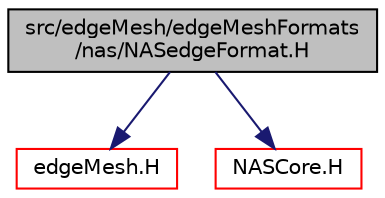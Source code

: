 digraph "src/edgeMesh/edgeMeshFormats/nas/NASedgeFormat.H"
{
  bgcolor="transparent";
  edge [fontname="Helvetica",fontsize="10",labelfontname="Helvetica",labelfontsize="10"];
  node [fontname="Helvetica",fontsize="10",shape=record];
  Node1 [label="src/edgeMesh/edgeMeshFormats\l/nas/NASedgeFormat.H",height=0.2,width=0.4,color="black", fillcolor="grey75", style="filled", fontcolor="black"];
  Node1 -> Node2 [color="midnightblue",fontsize="10",style="solid",fontname="Helvetica"];
  Node2 [label="edgeMesh.H",height=0.2,width=0.4,color="red",URL="$a04932.html"];
  Node1 -> Node3 [color="midnightblue",fontsize="10",style="solid",fontname="Helvetica"];
  Node3 [label="NASCore.H",height=0.2,width=0.4,color="red",URL="$a04999.html"];
}
